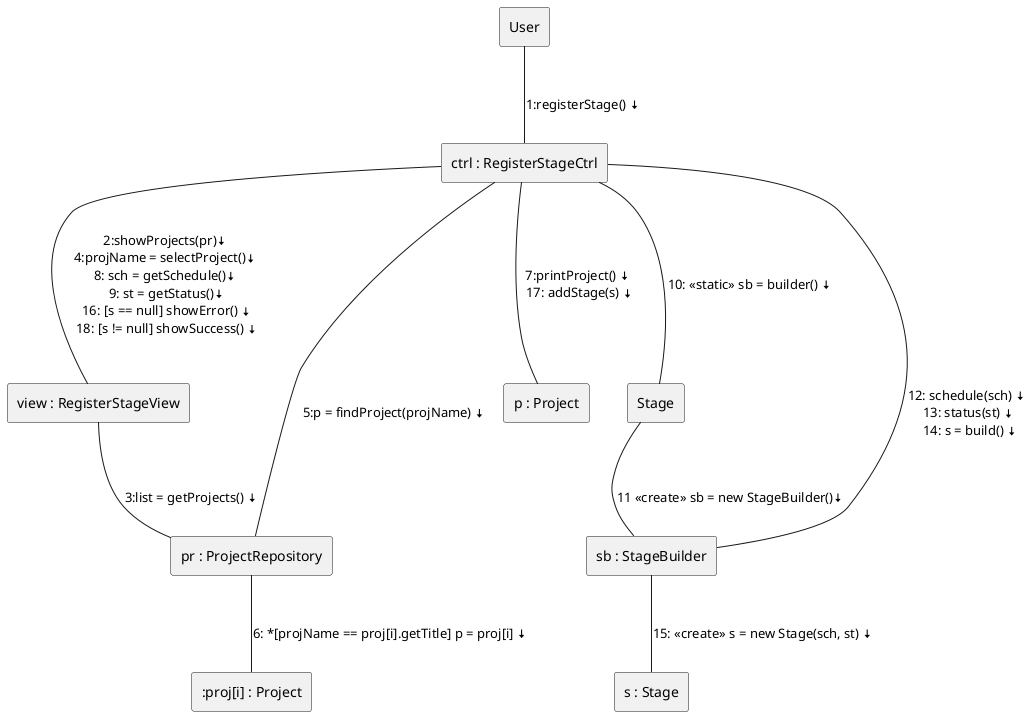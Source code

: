 @startuml
rectangle User
rectangle "ctrl : RegisterStageCtrl" as Ctrl
rectangle "view : RegisterStageView" as View
rectangle "pr : ProjectRepository" as Pr
rectangle ":proj[i] : Project" as Proji
rectangle "p : Project" as Proj
rectangle "Stage" as sSt
rectangle "sb : StageBuilder" as Builder
rectangle "s : Stage" as Stage

User --(Ctrl): \n1:registerStage() <&arrow-bottom>
Ctrl --(View): \n2:showProjects(pr)<&arrow-bottom>\n4:projName = selectProject()<&arrow-bottom>\n8: sch = getSchedule()<&arrow-bottom>\n 9: st = getStatus()<&arrow-bottom>\n 16: [s == null] showError() <&arrow-bottom>\n 18: [s != null] showSuccess() <&arrow-bottom>
View --(Pr): \n3:list = getProjects() <&arrow-bottom>
Ctrl --(Pr): \n5:p = findProject(projName) <&arrow-bottom>
Pr --(Proji): \n6: *[projName == proj[i].getTitle] p = proj[i] <&arrow-bottom>
Ctrl --(Proj): \n7:printProject() <&arrow-bottom>\n 17: addStage(s) <&arrow-bottom>
Ctrl --(sSt): \n10: <<static>> sb = builder() <&arrow-bottom>
sSt --(Builder): \n11 <<create>> sb = new StageBuilder()<&arrow-bottom>
Ctrl --(Builder): \n12: schedule(sch) <&arrow-bottom> \n 13: status(st) <&arrow-bottom> \n 14: s = build() <&arrow-bottom>
Builder --(Stage): \n15: <<create>> s = new Stage(sch, st) <&arrow-bottom>
@enduml
